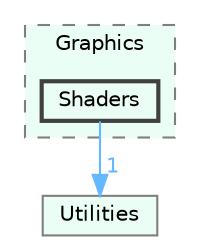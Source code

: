 digraph "C:/GEU/GEUCore/Source/Graphics/Shaders"
{
 // LATEX_PDF_SIZE
  bgcolor="transparent";
  edge [fontname=Helvetica,fontsize=10,labelfontname=Helvetica,labelfontsize=10];
  node [fontname=Helvetica,fontsize=10,shape=box,height=0.2,width=0.4];
  compound=true
  subgraph clusterdir_809c4f716c50d1269b0b29ab8c19935a {
    graph [ bgcolor="#ebfef5", pencolor="grey50", label="Graphics", fontname=Helvetica,fontsize=10 style="filled,dashed", URL="dir_809c4f716c50d1269b0b29ab8c19935a.html",tooltip=""]
  dir_6284c909491867f13bcb2d30824e6481 [label="Shaders", fillcolor="#ebfef5", color="grey25", style="filled,bold", URL="dir_6284c909491867f13bcb2d30824e6481.html",tooltip=""];
  }
  dir_ba98d1c57f2db257d685d96c8633f8b6 [label="Utilities", fillcolor="#ebfef5", color="grey50", style="filled", URL="dir_ba98d1c57f2db257d685d96c8633f8b6.html",tooltip=""];
  dir_6284c909491867f13bcb2d30824e6481->dir_ba98d1c57f2db257d685d96c8633f8b6 [headlabel="1", labeldistance=1.5 headhref="dir_000032_000057.html" href="dir_000032_000057.html" color="steelblue1" fontcolor="steelblue1"];
}
